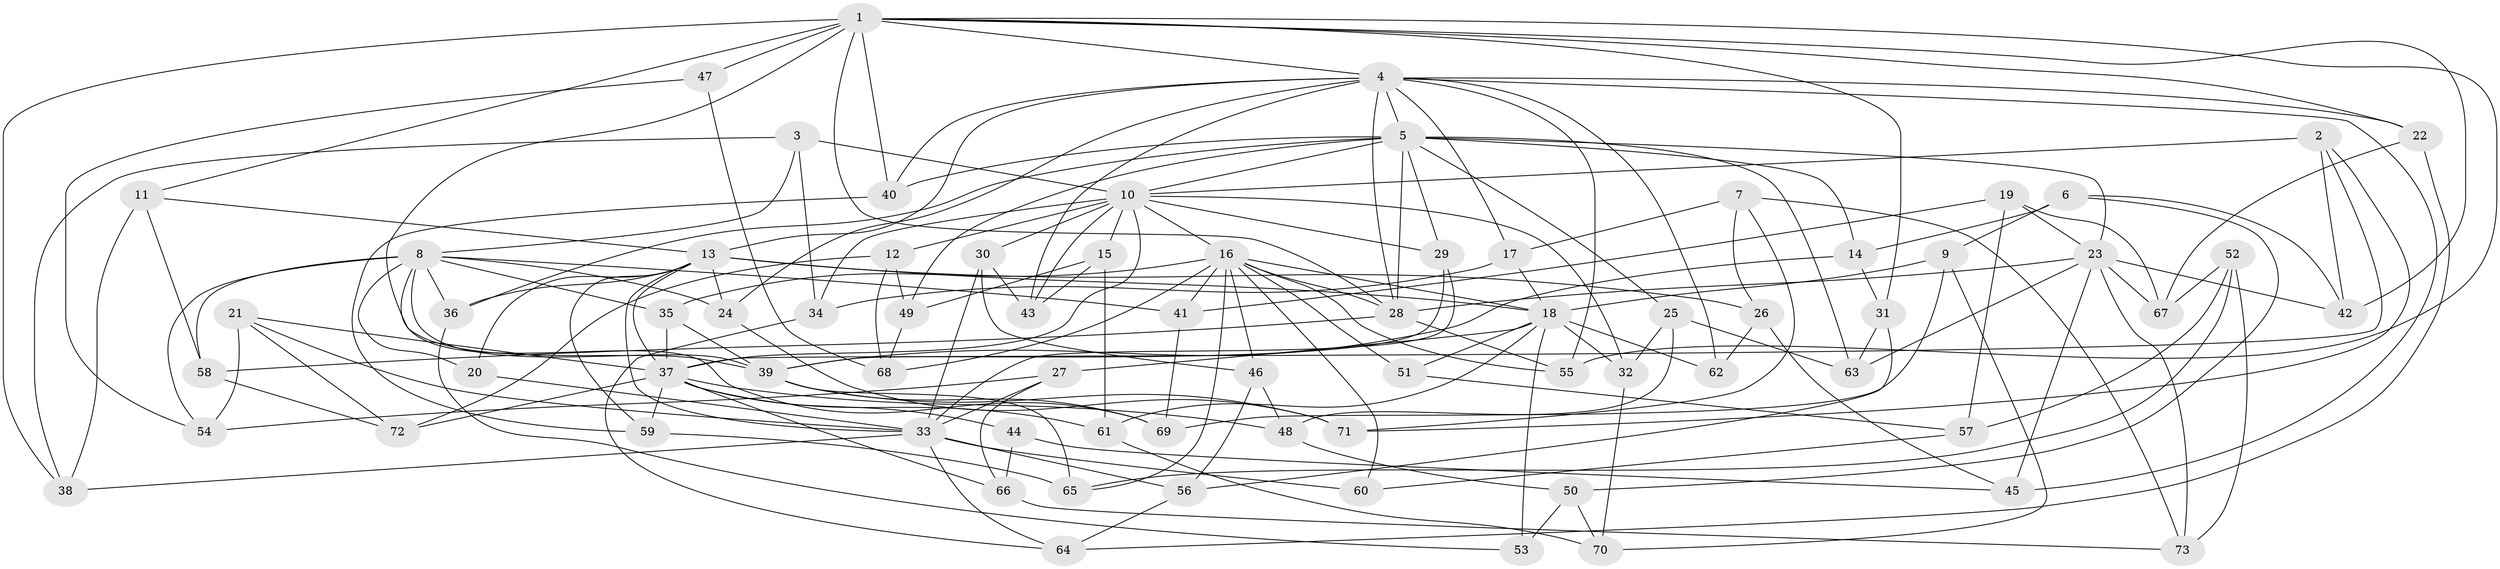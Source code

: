 // original degree distribution, {4: 1.0}
// Generated by graph-tools (version 1.1) at 2025/53/03/04/25 22:53:32]
// undirected, 73 vertices, 182 edges
graph export_dot {
  node [color=gray90,style=filled];
  1;
  2;
  3;
  4;
  5;
  6;
  7;
  8;
  9;
  10;
  11;
  12;
  13;
  14;
  15;
  16;
  17;
  18;
  19;
  20;
  21;
  22;
  23;
  24;
  25;
  26;
  27;
  28;
  29;
  30;
  31;
  32;
  33;
  34;
  35;
  36;
  37;
  38;
  39;
  40;
  41;
  42;
  43;
  44;
  45;
  46;
  47;
  48;
  49;
  50;
  51;
  52;
  53;
  54;
  55;
  56;
  57;
  58;
  59;
  60;
  61;
  62;
  63;
  64;
  65;
  66;
  67;
  68;
  69;
  70;
  71;
  72;
  73;
  1 -- 4 [weight=1.0];
  1 -- 11 [weight=1.0];
  1 -- 22 [weight=1.0];
  1 -- 28 [weight=1.0];
  1 -- 31 [weight=1.0];
  1 -- 38 [weight=1.0];
  1 -- 39 [weight=1.0];
  1 -- 40 [weight=1.0];
  1 -- 42 [weight=1.0];
  1 -- 47 [weight=2.0];
  1 -- 55 [weight=1.0];
  2 -- 10 [weight=1.0];
  2 -- 37 [weight=1.0];
  2 -- 42 [weight=1.0];
  2 -- 71 [weight=1.0];
  3 -- 8 [weight=1.0];
  3 -- 10 [weight=1.0];
  3 -- 34 [weight=1.0];
  3 -- 38 [weight=1.0];
  4 -- 5 [weight=1.0];
  4 -- 13 [weight=1.0];
  4 -- 17 [weight=1.0];
  4 -- 22 [weight=1.0];
  4 -- 24 [weight=1.0];
  4 -- 28 [weight=1.0];
  4 -- 40 [weight=1.0];
  4 -- 43 [weight=1.0];
  4 -- 45 [weight=1.0];
  4 -- 55 [weight=1.0];
  4 -- 62 [weight=1.0];
  5 -- 10 [weight=1.0];
  5 -- 14 [weight=1.0];
  5 -- 23 [weight=1.0];
  5 -- 25 [weight=1.0];
  5 -- 28 [weight=2.0];
  5 -- 29 [weight=1.0];
  5 -- 36 [weight=1.0];
  5 -- 40 [weight=1.0];
  5 -- 49 [weight=1.0];
  5 -- 63 [weight=1.0];
  6 -- 9 [weight=1.0];
  6 -- 14 [weight=1.0];
  6 -- 42 [weight=1.0];
  6 -- 50 [weight=1.0];
  7 -- 17 [weight=1.0];
  7 -- 26 [weight=1.0];
  7 -- 71 [weight=1.0];
  7 -- 73 [weight=1.0];
  8 -- 20 [weight=1.0];
  8 -- 24 [weight=1.0];
  8 -- 35 [weight=1.0];
  8 -- 36 [weight=1.0];
  8 -- 39 [weight=3.0];
  8 -- 41 [weight=1.0];
  8 -- 54 [weight=1.0];
  8 -- 58 [weight=1.0];
  8 -- 69 [weight=1.0];
  9 -- 18 [weight=1.0];
  9 -- 69 [weight=1.0];
  9 -- 70 [weight=1.0];
  10 -- 12 [weight=1.0];
  10 -- 15 [weight=1.0];
  10 -- 16 [weight=1.0];
  10 -- 29 [weight=1.0];
  10 -- 30 [weight=1.0];
  10 -- 32 [weight=1.0];
  10 -- 34 [weight=1.0];
  10 -- 37 [weight=1.0];
  10 -- 43 [weight=1.0];
  11 -- 13 [weight=1.0];
  11 -- 38 [weight=1.0];
  11 -- 58 [weight=1.0];
  12 -- 49 [weight=1.0];
  12 -- 68 [weight=1.0];
  12 -- 72 [weight=1.0];
  13 -- 18 [weight=1.0];
  13 -- 20 [weight=1.0];
  13 -- 24 [weight=1.0];
  13 -- 26 [weight=1.0];
  13 -- 33 [weight=1.0];
  13 -- 36 [weight=1.0];
  13 -- 37 [weight=1.0];
  13 -- 59 [weight=1.0];
  14 -- 31 [weight=1.0];
  14 -- 39 [weight=1.0];
  15 -- 43 [weight=1.0];
  15 -- 49 [weight=1.0];
  15 -- 61 [weight=1.0];
  16 -- 18 [weight=1.0];
  16 -- 28 [weight=1.0];
  16 -- 35 [weight=1.0];
  16 -- 41 [weight=1.0];
  16 -- 46 [weight=1.0];
  16 -- 51 [weight=2.0];
  16 -- 55 [weight=1.0];
  16 -- 60 [weight=1.0];
  16 -- 65 [weight=1.0];
  16 -- 68 [weight=1.0];
  17 -- 18 [weight=1.0];
  17 -- 34 [weight=1.0];
  18 -- 27 [weight=1.0];
  18 -- 32 [weight=1.0];
  18 -- 51 [weight=1.0];
  18 -- 53 [weight=2.0];
  18 -- 61 [weight=1.0];
  18 -- 62 [weight=2.0];
  19 -- 23 [weight=1.0];
  19 -- 41 [weight=1.0];
  19 -- 57 [weight=1.0];
  19 -- 67 [weight=1.0];
  20 -- 33 [weight=2.0];
  21 -- 33 [weight=1.0];
  21 -- 37 [weight=1.0];
  21 -- 54 [weight=1.0];
  21 -- 72 [weight=1.0];
  22 -- 64 [weight=1.0];
  22 -- 67 [weight=1.0];
  23 -- 28 [weight=1.0];
  23 -- 42 [weight=1.0];
  23 -- 45 [weight=1.0];
  23 -- 63 [weight=1.0];
  23 -- 67 [weight=1.0];
  23 -- 73 [weight=1.0];
  24 -- 71 [weight=1.0];
  25 -- 32 [weight=1.0];
  25 -- 48 [weight=1.0];
  25 -- 63 [weight=1.0];
  26 -- 45 [weight=1.0];
  26 -- 62 [weight=1.0];
  27 -- 33 [weight=1.0];
  27 -- 54 [weight=1.0];
  27 -- 66 [weight=1.0];
  28 -- 55 [weight=1.0];
  28 -- 58 [weight=1.0];
  29 -- 33 [weight=1.0];
  29 -- 39 [weight=1.0];
  30 -- 33 [weight=1.0];
  30 -- 43 [weight=1.0];
  30 -- 46 [weight=1.0];
  31 -- 56 [weight=1.0];
  31 -- 63 [weight=1.0];
  32 -- 70 [weight=1.0];
  33 -- 38 [weight=1.0];
  33 -- 56 [weight=1.0];
  33 -- 60 [weight=2.0];
  33 -- 64 [weight=1.0];
  34 -- 64 [weight=1.0];
  35 -- 37 [weight=1.0];
  35 -- 39 [weight=1.0];
  36 -- 53 [weight=1.0];
  37 -- 44 [weight=2.0];
  37 -- 48 [weight=1.0];
  37 -- 59 [weight=1.0];
  37 -- 61 [weight=1.0];
  37 -- 66 [weight=1.0];
  37 -- 72 [weight=1.0];
  39 -- 65 [weight=1.0];
  39 -- 69 [weight=1.0];
  39 -- 71 [weight=1.0];
  40 -- 59 [weight=1.0];
  41 -- 69 [weight=1.0];
  44 -- 45 [weight=1.0];
  44 -- 66 [weight=1.0];
  46 -- 48 [weight=1.0];
  46 -- 56 [weight=1.0];
  47 -- 54 [weight=1.0];
  47 -- 68 [weight=1.0];
  48 -- 50 [weight=1.0];
  49 -- 68 [weight=1.0];
  50 -- 53 [weight=1.0];
  50 -- 70 [weight=1.0];
  51 -- 57 [weight=1.0];
  52 -- 57 [weight=1.0];
  52 -- 65 [weight=1.0];
  52 -- 67 [weight=1.0];
  52 -- 73 [weight=1.0];
  56 -- 64 [weight=1.0];
  57 -- 60 [weight=1.0];
  58 -- 72 [weight=1.0];
  59 -- 65 [weight=1.0];
  61 -- 70 [weight=1.0];
  66 -- 73 [weight=1.0];
}
